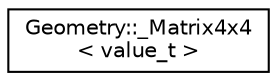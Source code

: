digraph "Graphical Class Hierarchy"
{
  edge [fontname="Helvetica",fontsize="10",labelfontname="Helvetica",labelfontsize="10"];
  node [fontname="Helvetica",fontsize="10",shape=record];
  rankdir="LR";
  Node1 [label="Geometry::_Matrix4x4\l\< value_t \>",height=0.2,width=0.4,color="black", fillcolor="white", style="filled",URL="$classGeometry_1_1__Matrix4x4.html"];
}
